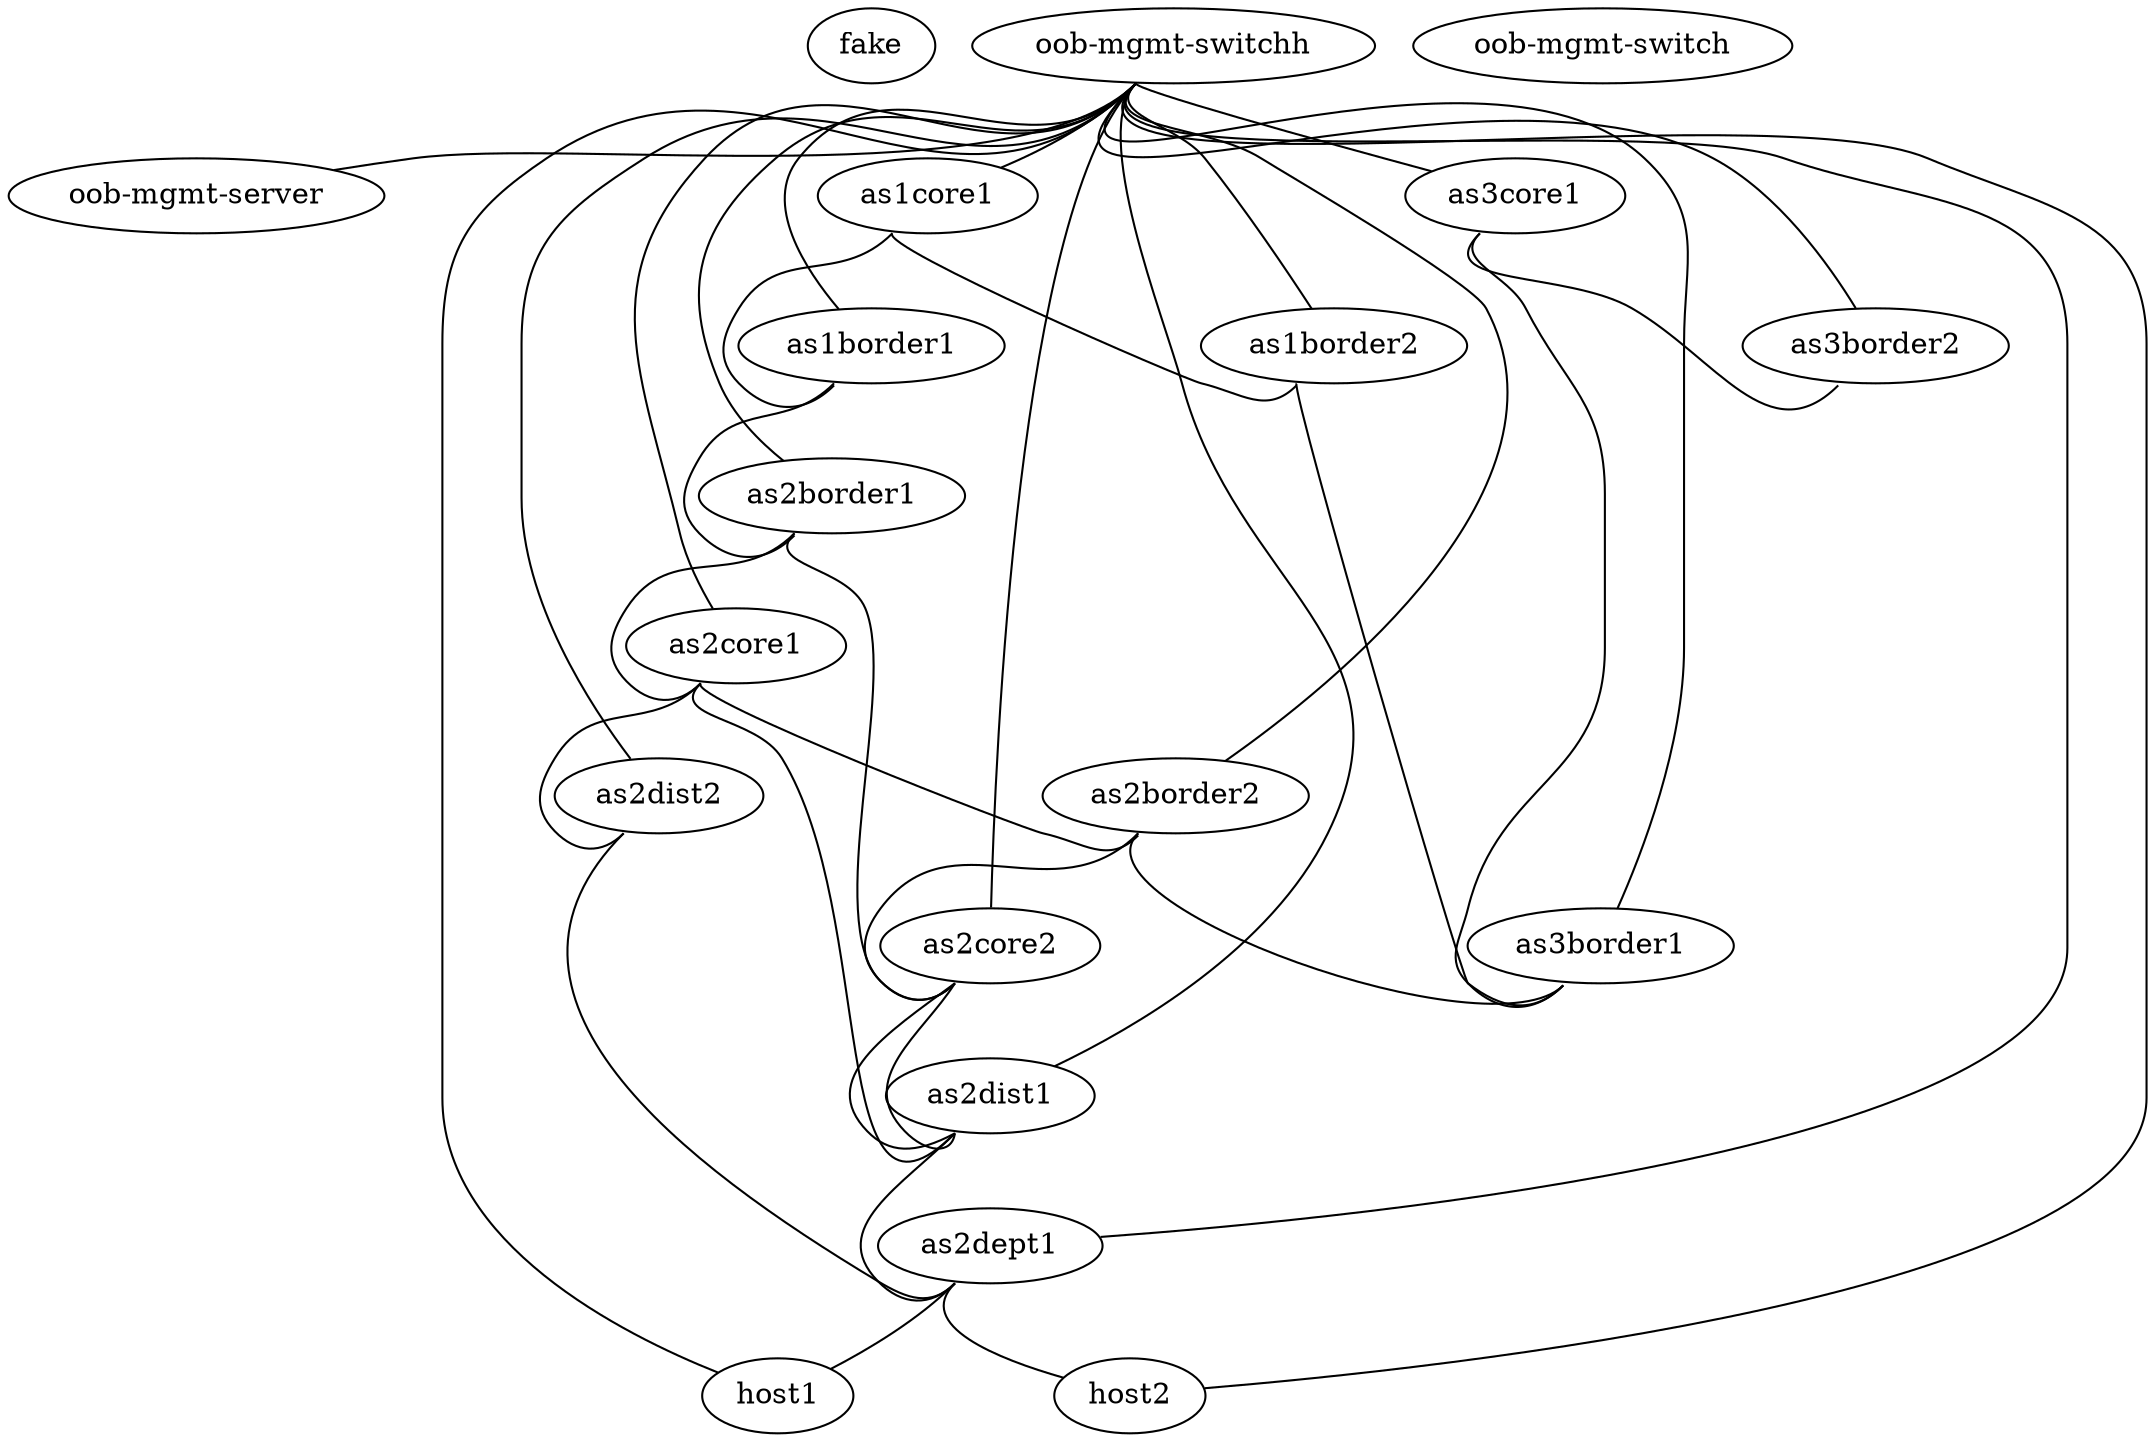 graph multiverse_network {
   
   "fake" [function="fake"]
   "oob-mgmt-server"  [function="oob-server" cpu="4" memory="2048"]
   "oob-mgmt-switch"  [function="oob-switch" mgmt_ip="192.168.200.251" ports="64"]

   "as1core1" [function="core"  os="sonic-202012-f6f4c7f4" mgmt_ip="192.168.200.11" ports="32"]
   "as1border1" [function="border"  os="sonic-202012-f6f4c7f4" mgmt_ip="192.168.200.12" ports="32"]
   "as1border2" [function="border"  os="sonic-202012-f6f4c7f4" mgmt_ip="192.168.200.13" ports="32"]

   "as2core1" [function="core"  os="sonic-202012-f6f4c7f4" mgmt_ip="192.168.200.21" ports="32"]
   "as2core2" [function="core"  os="sonic-202012-f6f4c7f4" mgmt_ip="192.168.200.22" ports="32"]
   "as2border1" [function="border"  os="sonic-202012-f6f4c7f4" mgmt_ip="192.168.200.23" ports="32"]
   "as2border2" [function="border"  os="sonic-202012-f6f4c7f4" mgmt_ip="192.168.200.24" ports="32"]
   "as2dist1" [function="distribution"  os="sonic-202012-f6f4c7f4" mgmt_ip="192.168.200.25" ports="32"]
   "as2dist2" [function="distribution"  os="sonic-202012-f6f4c7f4" mgmt_ip="192.168.200.26" ports="32"]
   "as2dept1" [function="department"  os="sonic-202012-f6f4c7f4" mgmt_ip="192.168.200.27" ports="32"]
   "host1" [function="host"  os="generic/ubuntu1804" mgmt_ip="192.168.200.28" ports="32"]
   "host2" [function="host"  os="generic/ubuntu1804" mgmt_ip="192.168.200.29" ports="32"]

   "as3core1" [function="border"  os="sonic-202012-f6f4c7f4" mgmt_ip="192.168.200.31" ports="32"]
   "as3border1" [function="border"  os="sonic-202012-f6f4c7f4" mgmt_ip="192.168.200.32" ports="32"]
   "as3border2" [function="border"  os="sonic-202012-f6f4c7f4" mgmt_ip="192.168.200.33" ports="32"]

   "as1core1":"swp1" -- "as1border1":"swp1"
   "as1core1":"swp2" -- "as1border2":"swp1"

   "as1border1":"swp2" -- "as2border1":"swp1"

   "as1border2":"swp2" -- "as3border1":"swp2"

   "as2border1":"swp2" -- "as2core1":"swp1"
   "as2border1":"swp3" -- "as2core2":"swp1"

   "as2core1":"swp2" -- "as2border2":"swp2"
   "as2core1":"swp3" -- "as2dist1":"swp1"
   "as2core1":"swp4" -- "as2dist2":"swp1"

   "as2dist1":"swp2" -- "as2core2":"swp2"
   "as2dist1":"swp3" -- "as2dept1":"swp1"
 
   "as2border2":"swp1" -- "as3border1":"swp2"
   "as2border2":"swp3" -- "as2core2":"swp2"

   "as2core2":"swp3" -- "as2dist1":"swp2"

   "as2dist2":"swp3" -- "as2dept1":"swp2"

   "as2dept1":"swp3" -- "host1":"eth1"
   "as2dept1":"swp4" -- "host2":"eth1"

   "as3core1":"swp1" -- "as3border1":"swp1"
   "as3core1":"swp2" -- "as3border2":"swp1"

   "oob-mgmt-switchh":"swp1" -- "oob-mgmt-server":"eth0"
   "oob-mgmt-switchh":"swp2" -- "as1core1":"eth0"
   "oob-mgmt-switchh":"swp3" -- "as1border1":"eth0"
   "oob-mgmt-switchh":"swp4" -- "as1border2":"eth0"
   "oob-mgmt-switchh":"swp5" -- "as2core1":"eth0"
   "oob-mgmt-switchh":"swp6" -- "as2core2":"eth0"
   "oob-mgmt-switchh":"swp7" -- "as2border1":"eth0"
   "oob-mgmt-switchh":"swp8" -- "as2border2":"eth0"
   "oob-mgmt-switchh":"swp9" -- "as2dist1":"eth0"
   "oob-mgmt-switchh":"swp10" -- "as2dist2":"eth0"
   "oob-mgmt-switchh":"swp11" -- "as2dept1":"eth0"
   "oob-mgmt-switchh":"swp12" -- "as3core1":"eth0"
   "oob-mgmt-switchh":"swp13" -- "as3border1":"eth0"
   "oob-mgmt-switchh":"swp14" -- "as3border2":"eth0"
   "oob-mgmt-switchh":"swp15" -- "host1":"eth0"
   "oob-mgmt-switchh":"swp16" -- "host2":"eth0"

}

